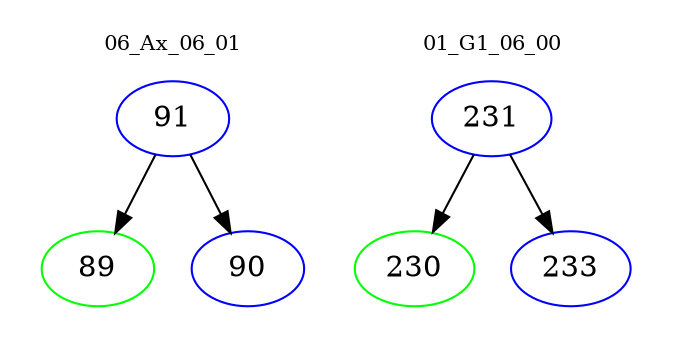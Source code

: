 digraph{
subgraph cluster_0 {
color = white
label = "06_Ax_06_01";
fontsize=10;
T0_91 [label="91", color="blue"]
T0_91 -> T0_89 [color="black"]
T0_89 [label="89", color="green"]
T0_91 -> T0_90 [color="black"]
T0_90 [label="90", color="blue"]
}
subgraph cluster_1 {
color = white
label = "01_G1_06_00";
fontsize=10;
T1_231 [label="231", color="blue"]
T1_231 -> T1_230 [color="black"]
T1_230 [label="230", color="green"]
T1_231 -> T1_233 [color="black"]
T1_233 [label="233", color="blue"]
}
}
